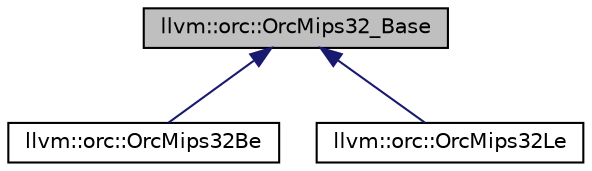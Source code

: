 digraph "llvm::orc::OrcMips32_Base"
{
 // LATEX_PDF_SIZE
  bgcolor="transparent";
  edge [fontname="Helvetica",fontsize="10",labelfontname="Helvetica",labelfontsize="10"];
  node [fontname="Helvetica",fontsize="10",shape="box"];
  Node1 [label="llvm::orc::OrcMips32_Base",height=0.2,width=0.4,color="black", fillcolor="grey75", style="filled", fontcolor="black",tooltip=" "];
  Node1 -> Node2 [dir="back",color="midnightblue",fontsize="10",style="solid",fontname="Helvetica"];
  Node2 [label="llvm::orc::OrcMips32Be",height=0.2,width=0.4,color="black",URL="$classllvm_1_1orc_1_1OrcMips32Be.html",tooltip=" "];
  Node1 -> Node3 [dir="back",color="midnightblue",fontsize="10",style="solid",fontname="Helvetica"];
  Node3 [label="llvm::orc::OrcMips32Le",height=0.2,width=0.4,color="black",URL="$classllvm_1_1orc_1_1OrcMips32Le.html",tooltip=" "];
}
